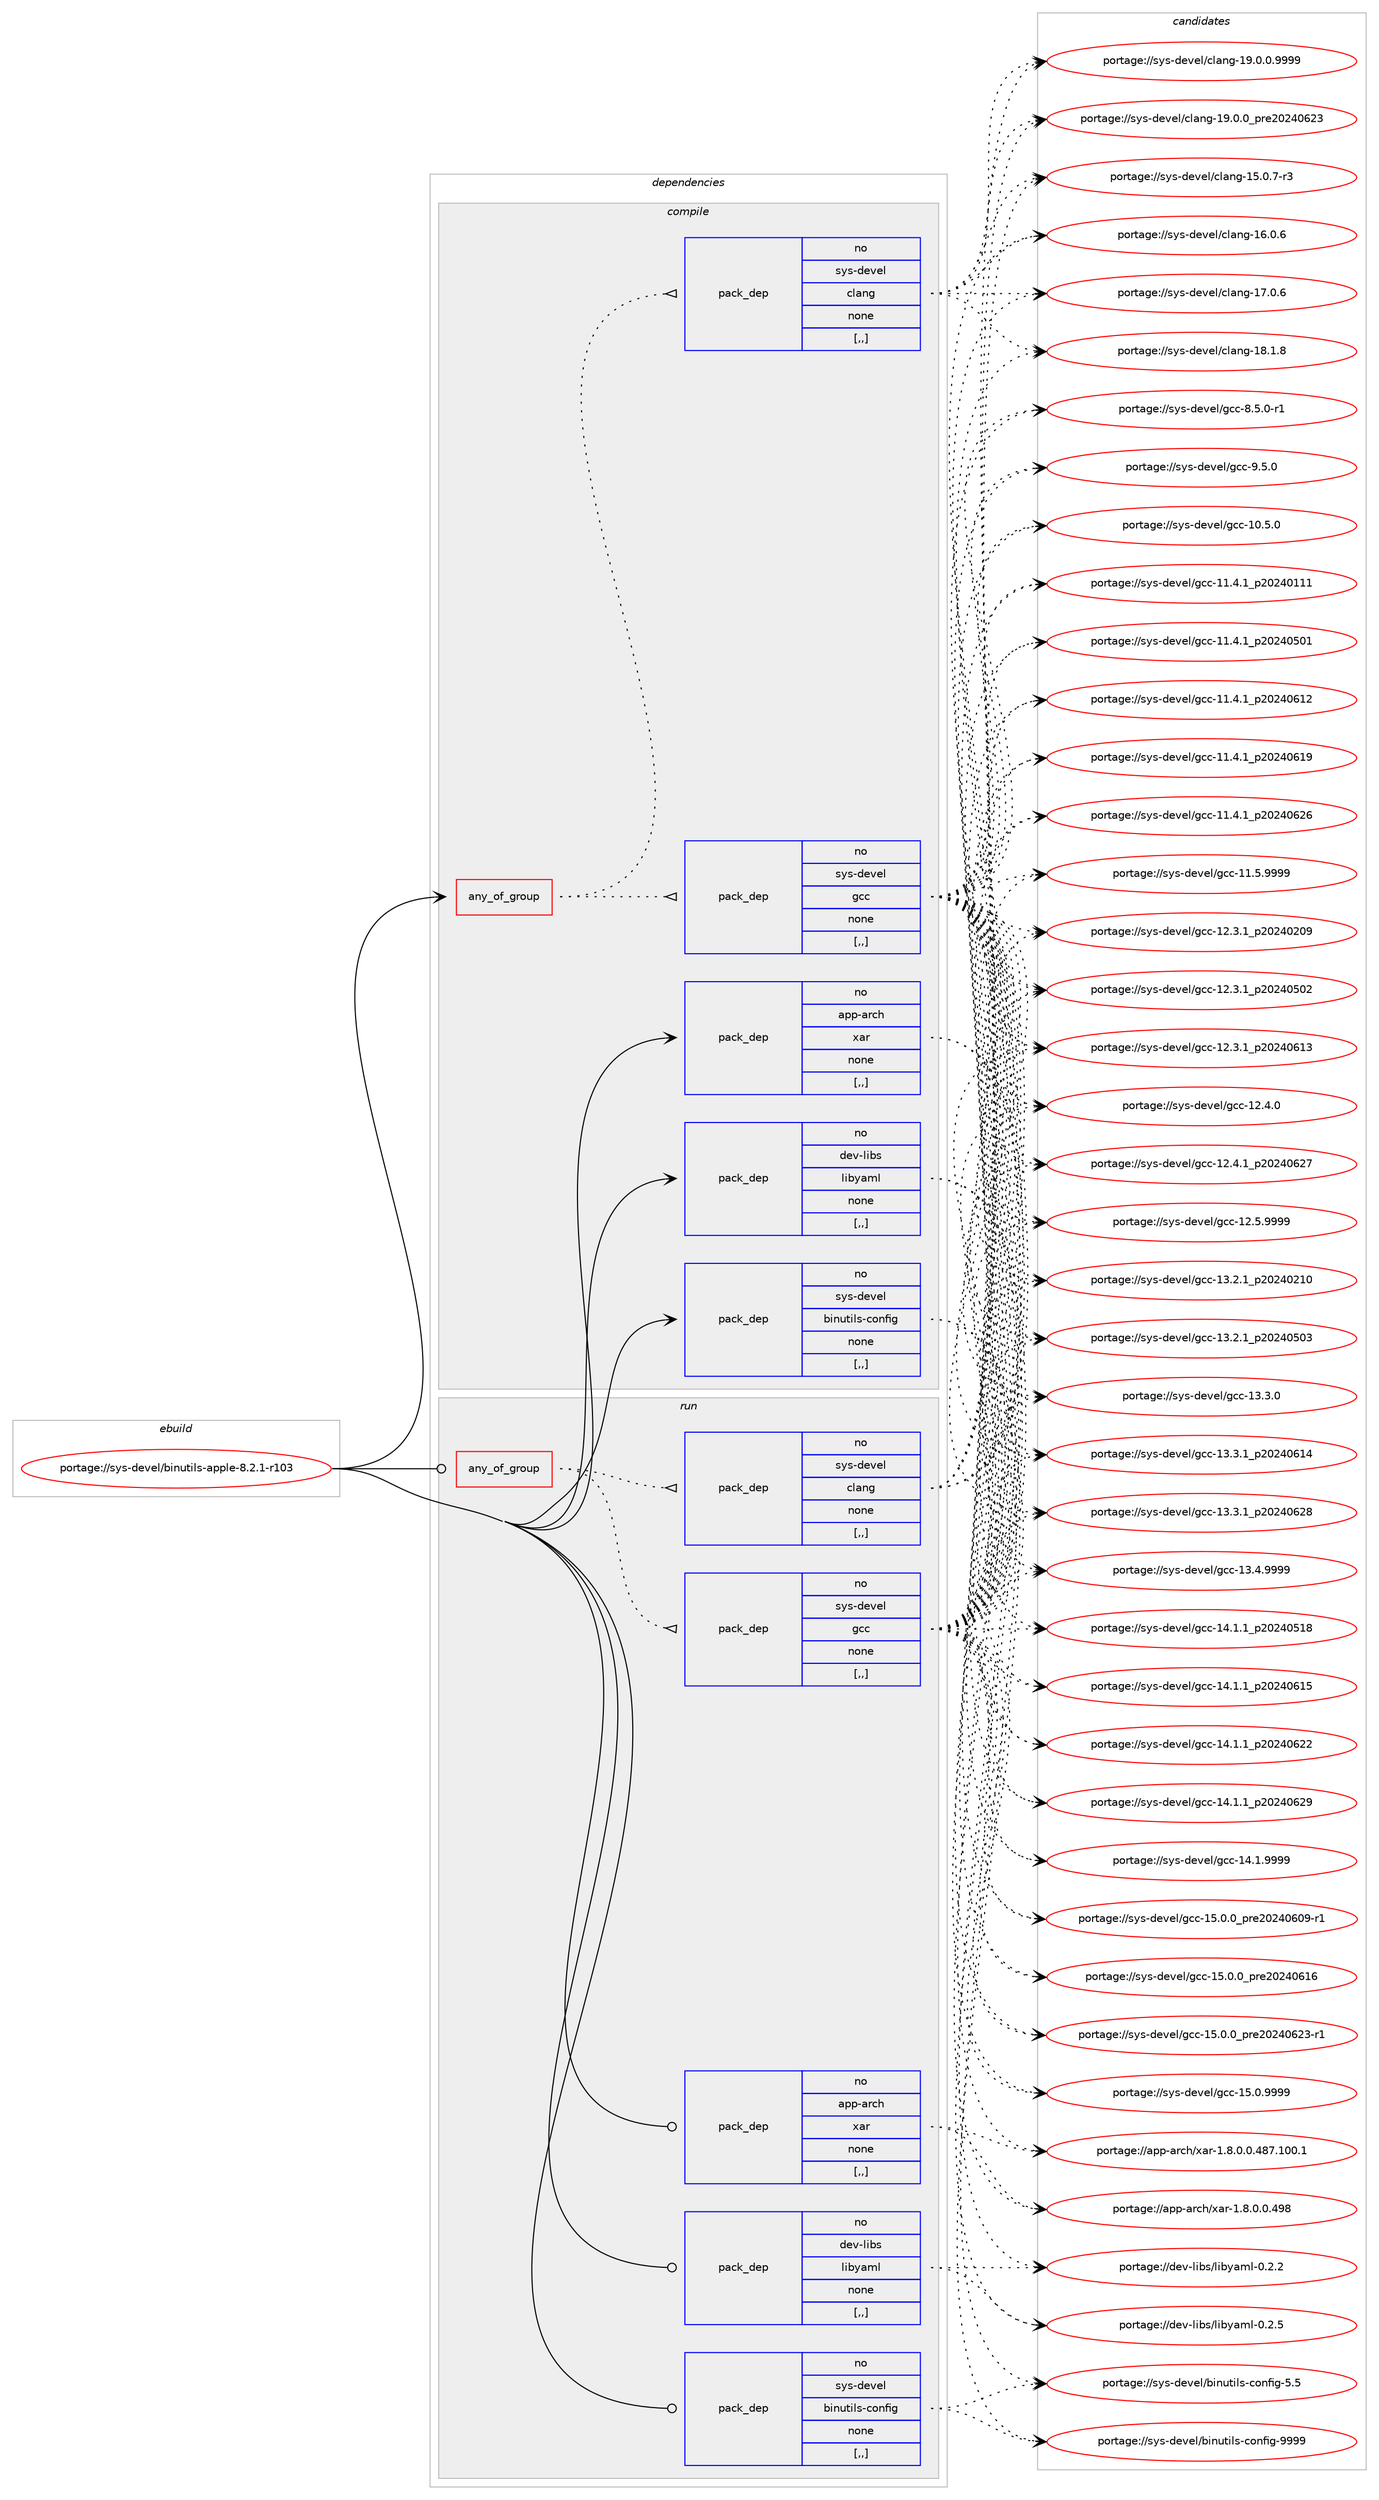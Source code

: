 digraph prolog {

# *************
# Graph options
# *************

newrank=true;
concentrate=true;
compound=true;
graph [rankdir=LR,fontname=Helvetica,fontsize=10,ranksep=1.5];#, ranksep=2.5, nodesep=0.2];
edge  [arrowhead=vee];
node  [fontname=Helvetica,fontsize=10];

# **********
# The ebuild
# **********

subgraph cluster_leftcol {
color=gray;
rank=same;
label=<<i>ebuild</i>>;
id [label="portage://sys-devel/binutils-apple-8.2.1-r103", color=red, width=4, href="../sys-devel/binutils-apple-8.2.1-r103.svg"];
}

# ****************
# The dependencies
# ****************

subgraph cluster_midcol {
color=gray;
label=<<i>dependencies</i>>;
subgraph cluster_compile {
fillcolor="#eeeeee";
style=filled;
label=<<i>compile</i>>;
subgraph any2676 {
dependency422089 [label=<<TABLE BORDER="0" CELLBORDER="1" CELLSPACING="0" CELLPADDING="4"><TR><TD CELLPADDING="10">any_of_group</TD></TR></TABLE>>, shape=none, color=red];subgraph pack307233 {
dependency422090 [label=<<TABLE BORDER="0" CELLBORDER="1" CELLSPACING="0" CELLPADDING="4" WIDTH="220"><TR><TD ROWSPAN="6" CELLPADDING="30">pack_dep</TD></TR><TR><TD WIDTH="110">no</TD></TR><TR><TD>sys-devel</TD></TR><TR><TD>gcc</TD></TR><TR><TD>none</TD></TR><TR><TD>[,,]</TD></TR></TABLE>>, shape=none, color=blue];
}
dependency422089:e -> dependency422090:w [weight=20,style="dotted",arrowhead="oinv"];
subgraph pack307234 {
dependency422091 [label=<<TABLE BORDER="0" CELLBORDER="1" CELLSPACING="0" CELLPADDING="4" WIDTH="220"><TR><TD ROWSPAN="6" CELLPADDING="30">pack_dep</TD></TR><TR><TD WIDTH="110">no</TD></TR><TR><TD>sys-devel</TD></TR><TR><TD>clang</TD></TR><TR><TD>none</TD></TR><TR><TD>[,,]</TD></TR></TABLE>>, shape=none, color=blue];
}
dependency422089:e -> dependency422091:w [weight=20,style="dotted",arrowhead="oinv"];
}
id:e -> dependency422089:w [weight=20,style="solid",arrowhead="vee"];
subgraph pack307235 {
dependency422092 [label=<<TABLE BORDER="0" CELLBORDER="1" CELLSPACING="0" CELLPADDING="4" WIDTH="220"><TR><TD ROWSPAN="6" CELLPADDING="30">pack_dep</TD></TR><TR><TD WIDTH="110">no</TD></TR><TR><TD>app-arch</TD></TR><TR><TD>xar</TD></TR><TR><TD>none</TD></TR><TR><TD>[,,]</TD></TR></TABLE>>, shape=none, color=blue];
}
id:e -> dependency422092:w [weight=20,style="solid",arrowhead="vee"];
subgraph pack307236 {
dependency422093 [label=<<TABLE BORDER="0" CELLBORDER="1" CELLSPACING="0" CELLPADDING="4" WIDTH="220"><TR><TD ROWSPAN="6" CELLPADDING="30">pack_dep</TD></TR><TR><TD WIDTH="110">no</TD></TR><TR><TD>dev-libs</TD></TR><TR><TD>libyaml</TD></TR><TR><TD>none</TD></TR><TR><TD>[,,]</TD></TR></TABLE>>, shape=none, color=blue];
}
id:e -> dependency422093:w [weight=20,style="solid",arrowhead="vee"];
subgraph pack307237 {
dependency422094 [label=<<TABLE BORDER="0" CELLBORDER="1" CELLSPACING="0" CELLPADDING="4" WIDTH="220"><TR><TD ROWSPAN="6" CELLPADDING="30">pack_dep</TD></TR><TR><TD WIDTH="110">no</TD></TR><TR><TD>sys-devel</TD></TR><TR><TD>binutils-config</TD></TR><TR><TD>none</TD></TR><TR><TD>[,,]</TD></TR></TABLE>>, shape=none, color=blue];
}
id:e -> dependency422094:w [weight=20,style="solid",arrowhead="vee"];
}
subgraph cluster_compileandrun {
fillcolor="#eeeeee";
style=filled;
label=<<i>compile and run</i>>;
}
subgraph cluster_run {
fillcolor="#eeeeee";
style=filled;
label=<<i>run</i>>;
subgraph any2677 {
dependency422095 [label=<<TABLE BORDER="0" CELLBORDER="1" CELLSPACING="0" CELLPADDING="4"><TR><TD CELLPADDING="10">any_of_group</TD></TR></TABLE>>, shape=none, color=red];subgraph pack307238 {
dependency422096 [label=<<TABLE BORDER="0" CELLBORDER="1" CELLSPACING="0" CELLPADDING="4" WIDTH="220"><TR><TD ROWSPAN="6" CELLPADDING="30">pack_dep</TD></TR><TR><TD WIDTH="110">no</TD></TR><TR><TD>sys-devel</TD></TR><TR><TD>gcc</TD></TR><TR><TD>none</TD></TR><TR><TD>[,,]</TD></TR></TABLE>>, shape=none, color=blue];
}
dependency422095:e -> dependency422096:w [weight=20,style="dotted",arrowhead="oinv"];
subgraph pack307239 {
dependency422097 [label=<<TABLE BORDER="0" CELLBORDER="1" CELLSPACING="0" CELLPADDING="4" WIDTH="220"><TR><TD ROWSPAN="6" CELLPADDING="30">pack_dep</TD></TR><TR><TD WIDTH="110">no</TD></TR><TR><TD>sys-devel</TD></TR><TR><TD>clang</TD></TR><TR><TD>none</TD></TR><TR><TD>[,,]</TD></TR></TABLE>>, shape=none, color=blue];
}
dependency422095:e -> dependency422097:w [weight=20,style="dotted",arrowhead="oinv"];
}
id:e -> dependency422095:w [weight=20,style="solid",arrowhead="odot"];
subgraph pack307240 {
dependency422098 [label=<<TABLE BORDER="0" CELLBORDER="1" CELLSPACING="0" CELLPADDING="4" WIDTH="220"><TR><TD ROWSPAN="6" CELLPADDING="30">pack_dep</TD></TR><TR><TD WIDTH="110">no</TD></TR><TR><TD>app-arch</TD></TR><TR><TD>xar</TD></TR><TR><TD>none</TD></TR><TR><TD>[,,]</TD></TR></TABLE>>, shape=none, color=blue];
}
id:e -> dependency422098:w [weight=20,style="solid",arrowhead="odot"];
subgraph pack307241 {
dependency422099 [label=<<TABLE BORDER="0" CELLBORDER="1" CELLSPACING="0" CELLPADDING="4" WIDTH="220"><TR><TD ROWSPAN="6" CELLPADDING="30">pack_dep</TD></TR><TR><TD WIDTH="110">no</TD></TR><TR><TD>dev-libs</TD></TR><TR><TD>libyaml</TD></TR><TR><TD>none</TD></TR><TR><TD>[,,]</TD></TR></TABLE>>, shape=none, color=blue];
}
id:e -> dependency422099:w [weight=20,style="solid",arrowhead="odot"];
subgraph pack307242 {
dependency422100 [label=<<TABLE BORDER="0" CELLBORDER="1" CELLSPACING="0" CELLPADDING="4" WIDTH="220"><TR><TD ROWSPAN="6" CELLPADDING="30">pack_dep</TD></TR><TR><TD WIDTH="110">no</TD></TR><TR><TD>sys-devel</TD></TR><TR><TD>binutils-config</TD></TR><TR><TD>none</TD></TR><TR><TD>[,,]</TD></TR></TABLE>>, shape=none, color=blue];
}
id:e -> dependency422100:w [weight=20,style="solid",arrowhead="odot"];
}
}

# **************
# The candidates
# **************

subgraph cluster_choices {
rank=same;
color=gray;
label=<<i>candidates</i>>;

subgraph choice307233 {
color=black;
nodesep=1;
choice1151211154510010111810110847103999945494846534648 [label="portage://sys-devel/gcc-10.5.0", color=red, width=4,href="../sys-devel/gcc-10.5.0.svg"];
choice1151211154510010111810110847103999945494946524649951125048505248494949 [label="portage://sys-devel/gcc-11.4.1_p20240111", color=red, width=4,href="../sys-devel/gcc-11.4.1_p20240111.svg"];
choice1151211154510010111810110847103999945494946524649951125048505248534849 [label="portage://sys-devel/gcc-11.4.1_p20240501", color=red, width=4,href="../sys-devel/gcc-11.4.1_p20240501.svg"];
choice1151211154510010111810110847103999945494946524649951125048505248544950 [label="portage://sys-devel/gcc-11.4.1_p20240612", color=red, width=4,href="../sys-devel/gcc-11.4.1_p20240612.svg"];
choice1151211154510010111810110847103999945494946524649951125048505248544957 [label="portage://sys-devel/gcc-11.4.1_p20240619", color=red, width=4,href="../sys-devel/gcc-11.4.1_p20240619.svg"];
choice1151211154510010111810110847103999945494946524649951125048505248545054 [label="portage://sys-devel/gcc-11.4.1_p20240626", color=red, width=4,href="../sys-devel/gcc-11.4.1_p20240626.svg"];
choice1151211154510010111810110847103999945494946534657575757 [label="portage://sys-devel/gcc-11.5.9999", color=red, width=4,href="../sys-devel/gcc-11.5.9999.svg"];
choice1151211154510010111810110847103999945495046514649951125048505248504857 [label="portage://sys-devel/gcc-12.3.1_p20240209", color=red, width=4,href="../sys-devel/gcc-12.3.1_p20240209.svg"];
choice1151211154510010111810110847103999945495046514649951125048505248534850 [label="portage://sys-devel/gcc-12.3.1_p20240502", color=red, width=4,href="../sys-devel/gcc-12.3.1_p20240502.svg"];
choice1151211154510010111810110847103999945495046514649951125048505248544951 [label="portage://sys-devel/gcc-12.3.1_p20240613", color=red, width=4,href="../sys-devel/gcc-12.3.1_p20240613.svg"];
choice1151211154510010111810110847103999945495046524648 [label="portage://sys-devel/gcc-12.4.0", color=red, width=4,href="../sys-devel/gcc-12.4.0.svg"];
choice1151211154510010111810110847103999945495046524649951125048505248545055 [label="portage://sys-devel/gcc-12.4.1_p20240627", color=red, width=4,href="../sys-devel/gcc-12.4.1_p20240627.svg"];
choice1151211154510010111810110847103999945495046534657575757 [label="portage://sys-devel/gcc-12.5.9999", color=red, width=4,href="../sys-devel/gcc-12.5.9999.svg"];
choice1151211154510010111810110847103999945495146504649951125048505248504948 [label="portage://sys-devel/gcc-13.2.1_p20240210", color=red, width=4,href="../sys-devel/gcc-13.2.1_p20240210.svg"];
choice1151211154510010111810110847103999945495146504649951125048505248534851 [label="portage://sys-devel/gcc-13.2.1_p20240503", color=red, width=4,href="../sys-devel/gcc-13.2.1_p20240503.svg"];
choice1151211154510010111810110847103999945495146514648 [label="portage://sys-devel/gcc-13.3.0", color=red, width=4,href="../sys-devel/gcc-13.3.0.svg"];
choice1151211154510010111810110847103999945495146514649951125048505248544952 [label="portage://sys-devel/gcc-13.3.1_p20240614", color=red, width=4,href="../sys-devel/gcc-13.3.1_p20240614.svg"];
choice1151211154510010111810110847103999945495146514649951125048505248545056 [label="portage://sys-devel/gcc-13.3.1_p20240628", color=red, width=4,href="../sys-devel/gcc-13.3.1_p20240628.svg"];
choice1151211154510010111810110847103999945495146524657575757 [label="portage://sys-devel/gcc-13.4.9999", color=red, width=4,href="../sys-devel/gcc-13.4.9999.svg"];
choice1151211154510010111810110847103999945495246494649951125048505248534956 [label="portage://sys-devel/gcc-14.1.1_p20240518", color=red, width=4,href="../sys-devel/gcc-14.1.1_p20240518.svg"];
choice1151211154510010111810110847103999945495246494649951125048505248544953 [label="portage://sys-devel/gcc-14.1.1_p20240615", color=red, width=4,href="../sys-devel/gcc-14.1.1_p20240615.svg"];
choice1151211154510010111810110847103999945495246494649951125048505248545050 [label="portage://sys-devel/gcc-14.1.1_p20240622", color=red, width=4,href="../sys-devel/gcc-14.1.1_p20240622.svg"];
choice1151211154510010111810110847103999945495246494649951125048505248545057 [label="portage://sys-devel/gcc-14.1.1_p20240629", color=red, width=4,href="../sys-devel/gcc-14.1.1_p20240629.svg"];
choice1151211154510010111810110847103999945495246494657575757 [label="portage://sys-devel/gcc-14.1.9999", color=red, width=4,href="../sys-devel/gcc-14.1.9999.svg"];
choice11512111545100101118101108471039999454953464846489511211410150485052485448574511449 [label="portage://sys-devel/gcc-15.0.0_pre20240609-r1", color=red, width=4,href="../sys-devel/gcc-15.0.0_pre20240609-r1.svg"];
choice1151211154510010111810110847103999945495346484648951121141015048505248544954 [label="portage://sys-devel/gcc-15.0.0_pre20240616", color=red, width=4,href="../sys-devel/gcc-15.0.0_pre20240616.svg"];
choice11512111545100101118101108471039999454953464846489511211410150485052485450514511449 [label="portage://sys-devel/gcc-15.0.0_pre20240623-r1", color=red, width=4,href="../sys-devel/gcc-15.0.0_pre20240623-r1.svg"];
choice1151211154510010111810110847103999945495346484657575757 [label="portage://sys-devel/gcc-15.0.9999", color=red, width=4,href="../sys-devel/gcc-15.0.9999.svg"];
choice115121115451001011181011084710399994556465346484511449 [label="portage://sys-devel/gcc-8.5.0-r1", color=red, width=4,href="../sys-devel/gcc-8.5.0-r1.svg"];
choice11512111545100101118101108471039999455746534648 [label="portage://sys-devel/gcc-9.5.0", color=red, width=4,href="../sys-devel/gcc-9.5.0.svg"];
dependency422090:e -> choice1151211154510010111810110847103999945494846534648:w [style=dotted,weight="100"];
dependency422090:e -> choice1151211154510010111810110847103999945494946524649951125048505248494949:w [style=dotted,weight="100"];
dependency422090:e -> choice1151211154510010111810110847103999945494946524649951125048505248534849:w [style=dotted,weight="100"];
dependency422090:e -> choice1151211154510010111810110847103999945494946524649951125048505248544950:w [style=dotted,weight="100"];
dependency422090:e -> choice1151211154510010111810110847103999945494946524649951125048505248544957:w [style=dotted,weight="100"];
dependency422090:e -> choice1151211154510010111810110847103999945494946524649951125048505248545054:w [style=dotted,weight="100"];
dependency422090:e -> choice1151211154510010111810110847103999945494946534657575757:w [style=dotted,weight="100"];
dependency422090:e -> choice1151211154510010111810110847103999945495046514649951125048505248504857:w [style=dotted,weight="100"];
dependency422090:e -> choice1151211154510010111810110847103999945495046514649951125048505248534850:w [style=dotted,weight="100"];
dependency422090:e -> choice1151211154510010111810110847103999945495046514649951125048505248544951:w [style=dotted,weight="100"];
dependency422090:e -> choice1151211154510010111810110847103999945495046524648:w [style=dotted,weight="100"];
dependency422090:e -> choice1151211154510010111810110847103999945495046524649951125048505248545055:w [style=dotted,weight="100"];
dependency422090:e -> choice1151211154510010111810110847103999945495046534657575757:w [style=dotted,weight="100"];
dependency422090:e -> choice1151211154510010111810110847103999945495146504649951125048505248504948:w [style=dotted,weight="100"];
dependency422090:e -> choice1151211154510010111810110847103999945495146504649951125048505248534851:w [style=dotted,weight="100"];
dependency422090:e -> choice1151211154510010111810110847103999945495146514648:w [style=dotted,weight="100"];
dependency422090:e -> choice1151211154510010111810110847103999945495146514649951125048505248544952:w [style=dotted,weight="100"];
dependency422090:e -> choice1151211154510010111810110847103999945495146514649951125048505248545056:w [style=dotted,weight="100"];
dependency422090:e -> choice1151211154510010111810110847103999945495146524657575757:w [style=dotted,weight="100"];
dependency422090:e -> choice1151211154510010111810110847103999945495246494649951125048505248534956:w [style=dotted,weight="100"];
dependency422090:e -> choice1151211154510010111810110847103999945495246494649951125048505248544953:w [style=dotted,weight="100"];
dependency422090:e -> choice1151211154510010111810110847103999945495246494649951125048505248545050:w [style=dotted,weight="100"];
dependency422090:e -> choice1151211154510010111810110847103999945495246494649951125048505248545057:w [style=dotted,weight="100"];
dependency422090:e -> choice1151211154510010111810110847103999945495246494657575757:w [style=dotted,weight="100"];
dependency422090:e -> choice11512111545100101118101108471039999454953464846489511211410150485052485448574511449:w [style=dotted,weight="100"];
dependency422090:e -> choice1151211154510010111810110847103999945495346484648951121141015048505248544954:w [style=dotted,weight="100"];
dependency422090:e -> choice11512111545100101118101108471039999454953464846489511211410150485052485450514511449:w [style=dotted,weight="100"];
dependency422090:e -> choice1151211154510010111810110847103999945495346484657575757:w [style=dotted,weight="100"];
dependency422090:e -> choice115121115451001011181011084710399994556465346484511449:w [style=dotted,weight="100"];
dependency422090:e -> choice11512111545100101118101108471039999455746534648:w [style=dotted,weight="100"];
}
subgraph choice307234 {
color=black;
nodesep=1;
choice11512111545100101118101108479910897110103454953464846554511451 [label="portage://sys-devel/clang-15.0.7-r3", color=red, width=4,href="../sys-devel/clang-15.0.7-r3.svg"];
choice1151211154510010111810110847991089711010345495446484654 [label="portage://sys-devel/clang-16.0.6", color=red, width=4,href="../sys-devel/clang-16.0.6.svg"];
choice1151211154510010111810110847991089711010345495546484654 [label="portage://sys-devel/clang-17.0.6", color=red, width=4,href="../sys-devel/clang-17.0.6.svg"];
choice1151211154510010111810110847991089711010345495646494656 [label="portage://sys-devel/clang-18.1.8", color=red, width=4,href="../sys-devel/clang-18.1.8.svg"];
choice11512111545100101118101108479910897110103454957464846484657575757 [label="portage://sys-devel/clang-19.0.0.9999", color=red, width=4,href="../sys-devel/clang-19.0.0.9999.svg"];
choice1151211154510010111810110847991089711010345495746484648951121141015048505248545051 [label="portage://sys-devel/clang-19.0.0_pre20240623", color=red, width=4,href="../sys-devel/clang-19.0.0_pre20240623.svg"];
dependency422091:e -> choice11512111545100101118101108479910897110103454953464846554511451:w [style=dotted,weight="100"];
dependency422091:e -> choice1151211154510010111810110847991089711010345495446484654:w [style=dotted,weight="100"];
dependency422091:e -> choice1151211154510010111810110847991089711010345495546484654:w [style=dotted,weight="100"];
dependency422091:e -> choice1151211154510010111810110847991089711010345495646494656:w [style=dotted,weight="100"];
dependency422091:e -> choice11512111545100101118101108479910897110103454957464846484657575757:w [style=dotted,weight="100"];
dependency422091:e -> choice1151211154510010111810110847991089711010345495746484648951121141015048505248545051:w [style=dotted,weight="100"];
}
subgraph choice307235 {
color=black;
nodesep=1;
choice971121124597114991044712097114454946564648464846525655464948484649 [label="portage://app-arch/xar-1.8.0.0.487.100.1", color=red, width=4,href="../app-arch/xar-1.8.0.0.487.100.1.svg"];
choice971121124597114991044712097114454946564648464846525756 [label="portage://app-arch/xar-1.8.0.0.498", color=red, width=4,href="../app-arch/xar-1.8.0.0.498.svg"];
dependency422092:e -> choice971121124597114991044712097114454946564648464846525655464948484649:w [style=dotted,weight="100"];
dependency422092:e -> choice971121124597114991044712097114454946564648464846525756:w [style=dotted,weight="100"];
}
subgraph choice307236 {
color=black;
nodesep=1;
choice1001011184510810598115471081059812197109108454846504650 [label="portage://dev-libs/libyaml-0.2.2", color=red, width=4,href="../dev-libs/libyaml-0.2.2.svg"];
choice1001011184510810598115471081059812197109108454846504653 [label="portage://dev-libs/libyaml-0.2.5", color=red, width=4,href="../dev-libs/libyaml-0.2.5.svg"];
dependency422093:e -> choice1001011184510810598115471081059812197109108454846504650:w [style=dotted,weight="100"];
dependency422093:e -> choice1001011184510810598115471081059812197109108454846504653:w [style=dotted,weight="100"];
}
subgraph choice307237 {
color=black;
nodesep=1;
choice115121115451001011181011084798105110117116105108115459911111010210510345534653 [label="portage://sys-devel/binutils-config-5.5", color=red, width=4,href="../sys-devel/binutils-config-5.5.svg"];
choice11512111545100101118101108479810511011711610510811545991111101021051034557575757 [label="portage://sys-devel/binutils-config-9999", color=red, width=4,href="../sys-devel/binutils-config-9999.svg"];
dependency422094:e -> choice115121115451001011181011084798105110117116105108115459911111010210510345534653:w [style=dotted,weight="100"];
dependency422094:e -> choice11512111545100101118101108479810511011711610510811545991111101021051034557575757:w [style=dotted,weight="100"];
}
subgraph choice307238 {
color=black;
nodesep=1;
choice1151211154510010111810110847103999945494846534648 [label="portage://sys-devel/gcc-10.5.0", color=red, width=4,href="../sys-devel/gcc-10.5.0.svg"];
choice1151211154510010111810110847103999945494946524649951125048505248494949 [label="portage://sys-devel/gcc-11.4.1_p20240111", color=red, width=4,href="../sys-devel/gcc-11.4.1_p20240111.svg"];
choice1151211154510010111810110847103999945494946524649951125048505248534849 [label="portage://sys-devel/gcc-11.4.1_p20240501", color=red, width=4,href="../sys-devel/gcc-11.4.1_p20240501.svg"];
choice1151211154510010111810110847103999945494946524649951125048505248544950 [label="portage://sys-devel/gcc-11.4.1_p20240612", color=red, width=4,href="../sys-devel/gcc-11.4.1_p20240612.svg"];
choice1151211154510010111810110847103999945494946524649951125048505248544957 [label="portage://sys-devel/gcc-11.4.1_p20240619", color=red, width=4,href="../sys-devel/gcc-11.4.1_p20240619.svg"];
choice1151211154510010111810110847103999945494946524649951125048505248545054 [label="portage://sys-devel/gcc-11.4.1_p20240626", color=red, width=4,href="../sys-devel/gcc-11.4.1_p20240626.svg"];
choice1151211154510010111810110847103999945494946534657575757 [label="portage://sys-devel/gcc-11.5.9999", color=red, width=4,href="../sys-devel/gcc-11.5.9999.svg"];
choice1151211154510010111810110847103999945495046514649951125048505248504857 [label="portage://sys-devel/gcc-12.3.1_p20240209", color=red, width=4,href="../sys-devel/gcc-12.3.1_p20240209.svg"];
choice1151211154510010111810110847103999945495046514649951125048505248534850 [label="portage://sys-devel/gcc-12.3.1_p20240502", color=red, width=4,href="../sys-devel/gcc-12.3.1_p20240502.svg"];
choice1151211154510010111810110847103999945495046514649951125048505248544951 [label="portage://sys-devel/gcc-12.3.1_p20240613", color=red, width=4,href="../sys-devel/gcc-12.3.1_p20240613.svg"];
choice1151211154510010111810110847103999945495046524648 [label="portage://sys-devel/gcc-12.4.0", color=red, width=4,href="../sys-devel/gcc-12.4.0.svg"];
choice1151211154510010111810110847103999945495046524649951125048505248545055 [label="portage://sys-devel/gcc-12.4.1_p20240627", color=red, width=4,href="../sys-devel/gcc-12.4.1_p20240627.svg"];
choice1151211154510010111810110847103999945495046534657575757 [label="portage://sys-devel/gcc-12.5.9999", color=red, width=4,href="../sys-devel/gcc-12.5.9999.svg"];
choice1151211154510010111810110847103999945495146504649951125048505248504948 [label="portage://sys-devel/gcc-13.2.1_p20240210", color=red, width=4,href="../sys-devel/gcc-13.2.1_p20240210.svg"];
choice1151211154510010111810110847103999945495146504649951125048505248534851 [label="portage://sys-devel/gcc-13.2.1_p20240503", color=red, width=4,href="../sys-devel/gcc-13.2.1_p20240503.svg"];
choice1151211154510010111810110847103999945495146514648 [label="portage://sys-devel/gcc-13.3.0", color=red, width=4,href="../sys-devel/gcc-13.3.0.svg"];
choice1151211154510010111810110847103999945495146514649951125048505248544952 [label="portage://sys-devel/gcc-13.3.1_p20240614", color=red, width=4,href="../sys-devel/gcc-13.3.1_p20240614.svg"];
choice1151211154510010111810110847103999945495146514649951125048505248545056 [label="portage://sys-devel/gcc-13.3.1_p20240628", color=red, width=4,href="../sys-devel/gcc-13.3.1_p20240628.svg"];
choice1151211154510010111810110847103999945495146524657575757 [label="portage://sys-devel/gcc-13.4.9999", color=red, width=4,href="../sys-devel/gcc-13.4.9999.svg"];
choice1151211154510010111810110847103999945495246494649951125048505248534956 [label="portage://sys-devel/gcc-14.1.1_p20240518", color=red, width=4,href="../sys-devel/gcc-14.1.1_p20240518.svg"];
choice1151211154510010111810110847103999945495246494649951125048505248544953 [label="portage://sys-devel/gcc-14.1.1_p20240615", color=red, width=4,href="../sys-devel/gcc-14.1.1_p20240615.svg"];
choice1151211154510010111810110847103999945495246494649951125048505248545050 [label="portage://sys-devel/gcc-14.1.1_p20240622", color=red, width=4,href="../sys-devel/gcc-14.1.1_p20240622.svg"];
choice1151211154510010111810110847103999945495246494649951125048505248545057 [label="portage://sys-devel/gcc-14.1.1_p20240629", color=red, width=4,href="../sys-devel/gcc-14.1.1_p20240629.svg"];
choice1151211154510010111810110847103999945495246494657575757 [label="portage://sys-devel/gcc-14.1.9999", color=red, width=4,href="../sys-devel/gcc-14.1.9999.svg"];
choice11512111545100101118101108471039999454953464846489511211410150485052485448574511449 [label="portage://sys-devel/gcc-15.0.0_pre20240609-r1", color=red, width=4,href="../sys-devel/gcc-15.0.0_pre20240609-r1.svg"];
choice1151211154510010111810110847103999945495346484648951121141015048505248544954 [label="portage://sys-devel/gcc-15.0.0_pre20240616", color=red, width=4,href="../sys-devel/gcc-15.0.0_pre20240616.svg"];
choice11512111545100101118101108471039999454953464846489511211410150485052485450514511449 [label="portage://sys-devel/gcc-15.0.0_pre20240623-r1", color=red, width=4,href="../sys-devel/gcc-15.0.0_pre20240623-r1.svg"];
choice1151211154510010111810110847103999945495346484657575757 [label="portage://sys-devel/gcc-15.0.9999", color=red, width=4,href="../sys-devel/gcc-15.0.9999.svg"];
choice115121115451001011181011084710399994556465346484511449 [label="portage://sys-devel/gcc-8.5.0-r1", color=red, width=4,href="../sys-devel/gcc-8.5.0-r1.svg"];
choice11512111545100101118101108471039999455746534648 [label="portage://sys-devel/gcc-9.5.0", color=red, width=4,href="../sys-devel/gcc-9.5.0.svg"];
dependency422096:e -> choice1151211154510010111810110847103999945494846534648:w [style=dotted,weight="100"];
dependency422096:e -> choice1151211154510010111810110847103999945494946524649951125048505248494949:w [style=dotted,weight="100"];
dependency422096:e -> choice1151211154510010111810110847103999945494946524649951125048505248534849:w [style=dotted,weight="100"];
dependency422096:e -> choice1151211154510010111810110847103999945494946524649951125048505248544950:w [style=dotted,weight="100"];
dependency422096:e -> choice1151211154510010111810110847103999945494946524649951125048505248544957:w [style=dotted,weight="100"];
dependency422096:e -> choice1151211154510010111810110847103999945494946524649951125048505248545054:w [style=dotted,weight="100"];
dependency422096:e -> choice1151211154510010111810110847103999945494946534657575757:w [style=dotted,weight="100"];
dependency422096:e -> choice1151211154510010111810110847103999945495046514649951125048505248504857:w [style=dotted,weight="100"];
dependency422096:e -> choice1151211154510010111810110847103999945495046514649951125048505248534850:w [style=dotted,weight="100"];
dependency422096:e -> choice1151211154510010111810110847103999945495046514649951125048505248544951:w [style=dotted,weight="100"];
dependency422096:e -> choice1151211154510010111810110847103999945495046524648:w [style=dotted,weight="100"];
dependency422096:e -> choice1151211154510010111810110847103999945495046524649951125048505248545055:w [style=dotted,weight="100"];
dependency422096:e -> choice1151211154510010111810110847103999945495046534657575757:w [style=dotted,weight="100"];
dependency422096:e -> choice1151211154510010111810110847103999945495146504649951125048505248504948:w [style=dotted,weight="100"];
dependency422096:e -> choice1151211154510010111810110847103999945495146504649951125048505248534851:w [style=dotted,weight="100"];
dependency422096:e -> choice1151211154510010111810110847103999945495146514648:w [style=dotted,weight="100"];
dependency422096:e -> choice1151211154510010111810110847103999945495146514649951125048505248544952:w [style=dotted,weight="100"];
dependency422096:e -> choice1151211154510010111810110847103999945495146514649951125048505248545056:w [style=dotted,weight="100"];
dependency422096:e -> choice1151211154510010111810110847103999945495146524657575757:w [style=dotted,weight="100"];
dependency422096:e -> choice1151211154510010111810110847103999945495246494649951125048505248534956:w [style=dotted,weight="100"];
dependency422096:e -> choice1151211154510010111810110847103999945495246494649951125048505248544953:w [style=dotted,weight="100"];
dependency422096:e -> choice1151211154510010111810110847103999945495246494649951125048505248545050:w [style=dotted,weight="100"];
dependency422096:e -> choice1151211154510010111810110847103999945495246494649951125048505248545057:w [style=dotted,weight="100"];
dependency422096:e -> choice1151211154510010111810110847103999945495246494657575757:w [style=dotted,weight="100"];
dependency422096:e -> choice11512111545100101118101108471039999454953464846489511211410150485052485448574511449:w [style=dotted,weight="100"];
dependency422096:e -> choice1151211154510010111810110847103999945495346484648951121141015048505248544954:w [style=dotted,weight="100"];
dependency422096:e -> choice11512111545100101118101108471039999454953464846489511211410150485052485450514511449:w [style=dotted,weight="100"];
dependency422096:e -> choice1151211154510010111810110847103999945495346484657575757:w [style=dotted,weight="100"];
dependency422096:e -> choice115121115451001011181011084710399994556465346484511449:w [style=dotted,weight="100"];
dependency422096:e -> choice11512111545100101118101108471039999455746534648:w [style=dotted,weight="100"];
}
subgraph choice307239 {
color=black;
nodesep=1;
choice11512111545100101118101108479910897110103454953464846554511451 [label="portage://sys-devel/clang-15.0.7-r3", color=red, width=4,href="../sys-devel/clang-15.0.7-r3.svg"];
choice1151211154510010111810110847991089711010345495446484654 [label="portage://sys-devel/clang-16.0.6", color=red, width=4,href="../sys-devel/clang-16.0.6.svg"];
choice1151211154510010111810110847991089711010345495546484654 [label="portage://sys-devel/clang-17.0.6", color=red, width=4,href="../sys-devel/clang-17.0.6.svg"];
choice1151211154510010111810110847991089711010345495646494656 [label="portage://sys-devel/clang-18.1.8", color=red, width=4,href="../sys-devel/clang-18.1.8.svg"];
choice11512111545100101118101108479910897110103454957464846484657575757 [label="portage://sys-devel/clang-19.0.0.9999", color=red, width=4,href="../sys-devel/clang-19.0.0.9999.svg"];
choice1151211154510010111810110847991089711010345495746484648951121141015048505248545051 [label="portage://sys-devel/clang-19.0.0_pre20240623", color=red, width=4,href="../sys-devel/clang-19.0.0_pre20240623.svg"];
dependency422097:e -> choice11512111545100101118101108479910897110103454953464846554511451:w [style=dotted,weight="100"];
dependency422097:e -> choice1151211154510010111810110847991089711010345495446484654:w [style=dotted,weight="100"];
dependency422097:e -> choice1151211154510010111810110847991089711010345495546484654:w [style=dotted,weight="100"];
dependency422097:e -> choice1151211154510010111810110847991089711010345495646494656:w [style=dotted,weight="100"];
dependency422097:e -> choice11512111545100101118101108479910897110103454957464846484657575757:w [style=dotted,weight="100"];
dependency422097:e -> choice1151211154510010111810110847991089711010345495746484648951121141015048505248545051:w [style=dotted,weight="100"];
}
subgraph choice307240 {
color=black;
nodesep=1;
choice971121124597114991044712097114454946564648464846525655464948484649 [label="portage://app-arch/xar-1.8.0.0.487.100.1", color=red, width=4,href="../app-arch/xar-1.8.0.0.487.100.1.svg"];
choice971121124597114991044712097114454946564648464846525756 [label="portage://app-arch/xar-1.8.0.0.498", color=red, width=4,href="../app-arch/xar-1.8.0.0.498.svg"];
dependency422098:e -> choice971121124597114991044712097114454946564648464846525655464948484649:w [style=dotted,weight="100"];
dependency422098:e -> choice971121124597114991044712097114454946564648464846525756:w [style=dotted,weight="100"];
}
subgraph choice307241 {
color=black;
nodesep=1;
choice1001011184510810598115471081059812197109108454846504650 [label="portage://dev-libs/libyaml-0.2.2", color=red, width=4,href="../dev-libs/libyaml-0.2.2.svg"];
choice1001011184510810598115471081059812197109108454846504653 [label="portage://dev-libs/libyaml-0.2.5", color=red, width=4,href="../dev-libs/libyaml-0.2.5.svg"];
dependency422099:e -> choice1001011184510810598115471081059812197109108454846504650:w [style=dotted,weight="100"];
dependency422099:e -> choice1001011184510810598115471081059812197109108454846504653:w [style=dotted,weight="100"];
}
subgraph choice307242 {
color=black;
nodesep=1;
choice115121115451001011181011084798105110117116105108115459911111010210510345534653 [label="portage://sys-devel/binutils-config-5.5", color=red, width=4,href="../sys-devel/binutils-config-5.5.svg"];
choice11512111545100101118101108479810511011711610510811545991111101021051034557575757 [label="portage://sys-devel/binutils-config-9999", color=red, width=4,href="../sys-devel/binutils-config-9999.svg"];
dependency422100:e -> choice115121115451001011181011084798105110117116105108115459911111010210510345534653:w [style=dotted,weight="100"];
dependency422100:e -> choice11512111545100101118101108479810511011711610510811545991111101021051034557575757:w [style=dotted,weight="100"];
}
}

}
